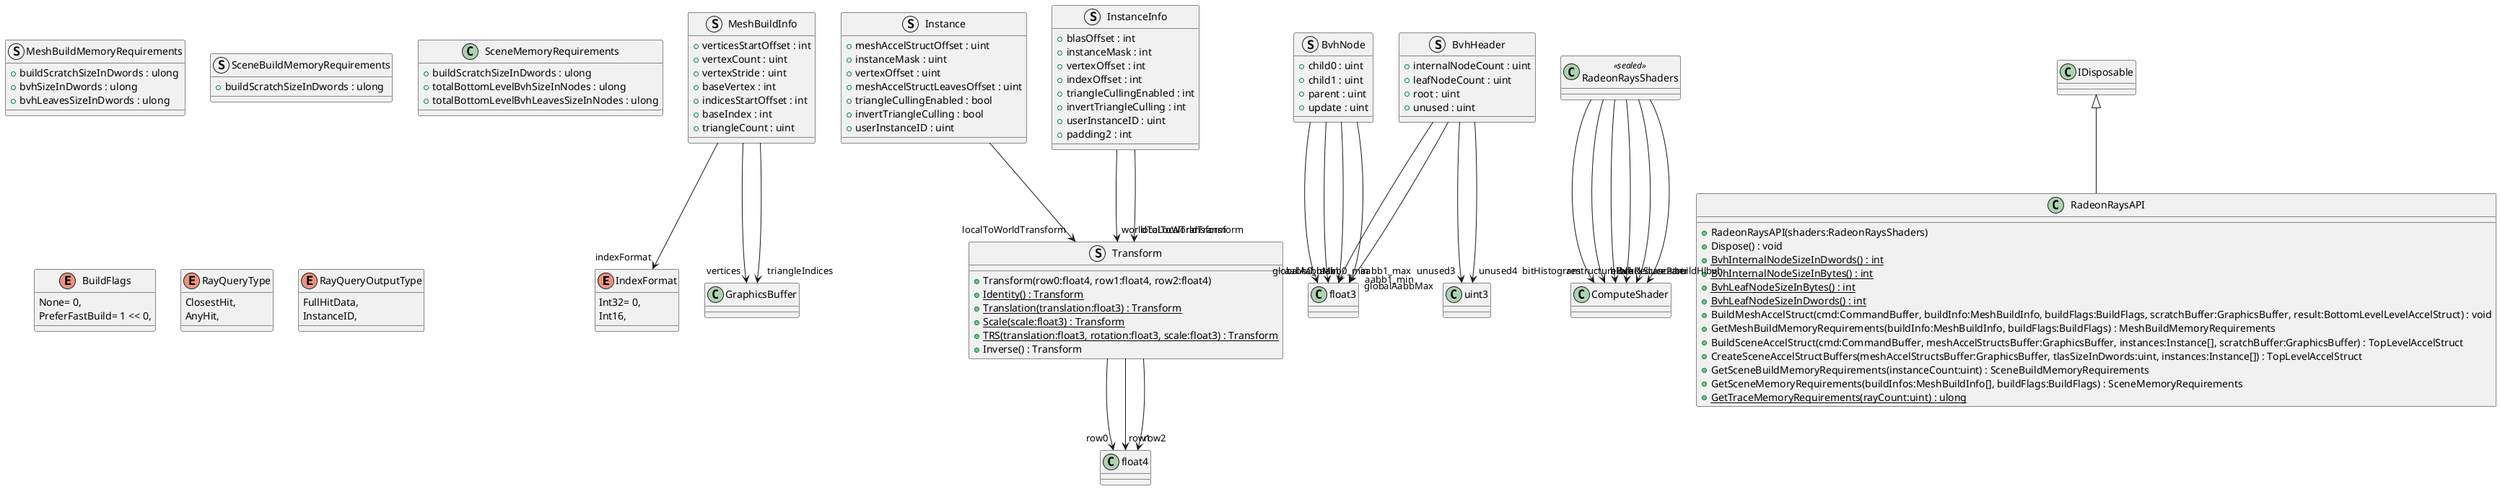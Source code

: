 @startuml
enum IndexFormat {
    Int32= 0,
    Int16,
}
struct MeshBuildInfo {
    + verticesStartOffset : int
    + vertexCount : uint
    + vertexStride : uint
    + baseVertex : int
    + indicesStartOffset : int
    + baseIndex : int
    + triangleCount : uint
}
struct MeshBuildMemoryRequirements {
    + buildScratchSizeInDwords : ulong
    + bvhSizeInDwords : ulong
    + bvhLeavesSizeInDwords : ulong
}
struct SceneBuildMemoryRequirements {
    + buildScratchSizeInDwords : ulong
}
class SceneMemoryRequirements {
    + buildScratchSizeInDwords : ulong
    + totalBottomLevelBvhSizeInNodes : ulong
    + totalBottomLevelBvhLeavesSizeInNodes : ulong
}
enum BuildFlags {
    None= 0,
    PreferFastBuild= 1 << 0,
}
enum RayQueryType {
    ClosestHit,
    AnyHit,
}
enum RayQueryOutputType {
    FullHitData,
    InstanceID,
}
struct Transform {
    + Transform(row0:float4, row1:float4, row2:float4)
    + {static} Identity() : Transform
    + {static} Translation(translation:float3) : Transform
    + {static} Scale(scale:float3) : Transform
    + {static} TRS(translation:float3, rotation:float3, scale:float3) : Transform
    + Inverse() : Transform
}
struct BvhNode {
    + child0 : uint
    + child1 : uint
    + parent : uint
    + update : uint
}
struct BvhHeader {
    + internalNodeCount : uint
    + leafNodeCount : uint
    + root : uint
    + unused : uint
}
struct Instance {
    + meshAccelStructOffset : uint
    + instanceMask : uint
    + vertexOffset : uint
    + meshAccelStructLeavesOffset : uint
    + triangleCullingEnabled : bool
    + invertTriangleCulling : bool
    + userInstanceID : uint
}
struct InstanceInfo {
    + blasOffset : int
    + instanceMask : int
    + vertexOffset : int
    + indexOffset : int
    + triangleCullingEnabled : int
    + invertTriangleCulling : int
    + userInstanceID : uint
    + padding2 : int
}
class RadeonRaysShaders <<sealed>> {
}
class RadeonRaysAPI {
    + RadeonRaysAPI(shaders:RadeonRaysShaders)
    + Dispose() : void
    {static} + BvhInternalNodeSizeInDwords() : int
    {static} + BvhInternalNodeSizeInBytes() : int
    {static} + BvhLeafNodeSizeInBytes() : int
    {static} + BvhLeafNodeSizeInDwords() : int
    + BuildMeshAccelStruct(cmd:CommandBuffer, buildInfo:MeshBuildInfo, buildFlags:BuildFlags, scratchBuffer:GraphicsBuffer, result:BottomLevelLevelAccelStruct) : void
    + GetMeshBuildMemoryRequirements(buildInfo:MeshBuildInfo, buildFlags:BuildFlags) : MeshBuildMemoryRequirements
    + BuildSceneAccelStruct(cmd:CommandBuffer, meshAccelStructsBuffer:GraphicsBuffer, instances:Instance[], scratchBuffer:GraphicsBuffer) : TopLevelAccelStruct
    + CreateSceneAccelStructBuffers(meshAccelStructsBuffer:GraphicsBuffer, tlasSizeInDwords:uint, instances:Instance[]) : TopLevelAccelStruct
    + GetSceneBuildMemoryRequirements(instanceCount:uint) : SceneBuildMemoryRequirements
    + GetSceneMemoryRequirements(buildInfos:MeshBuildInfo[], buildFlags:BuildFlags) : SceneMemoryRequirements
    {static} + GetTraceMemoryRequirements(rayCount:uint) : ulong
}
MeshBuildInfo --> "vertices" GraphicsBuffer
MeshBuildInfo --> "triangleIndices" GraphicsBuffer
MeshBuildInfo --> "indexFormat" IndexFormat
Transform --> "row0" float4
Transform --> "row1" float4
Transform --> "row2" float4
BvhNode --> "aabb0_min" float3
BvhNode --> "aabb0_max" float3
BvhNode --> "aabb1_min" float3
BvhNode --> "aabb1_max" float3
BvhHeader --> "globalAabbMin" float3
BvhHeader --> "globalAabbMax" float3
BvhHeader --> "unused3" uint3
BvhHeader --> "unused4" uint3
Instance --> "localToWorldTransform" Transform
InstanceInfo --> "worldToLocalTransform" Transform
InstanceInfo --> "localToWorldTransform" Transform
RadeonRaysShaders --> "bitHistogram" ComputeShader
RadeonRaysShaders --> "blockReducePart" ComputeShader
RadeonRaysShaders --> "blockScan" ComputeShader
RadeonRaysShaders --> "buildHlbvh" ComputeShader
RadeonRaysShaders --> "restructureBvh" ComputeShader
RadeonRaysShaders --> "scatter" ComputeShader
IDisposable <|-- RadeonRaysAPI
@enduml
